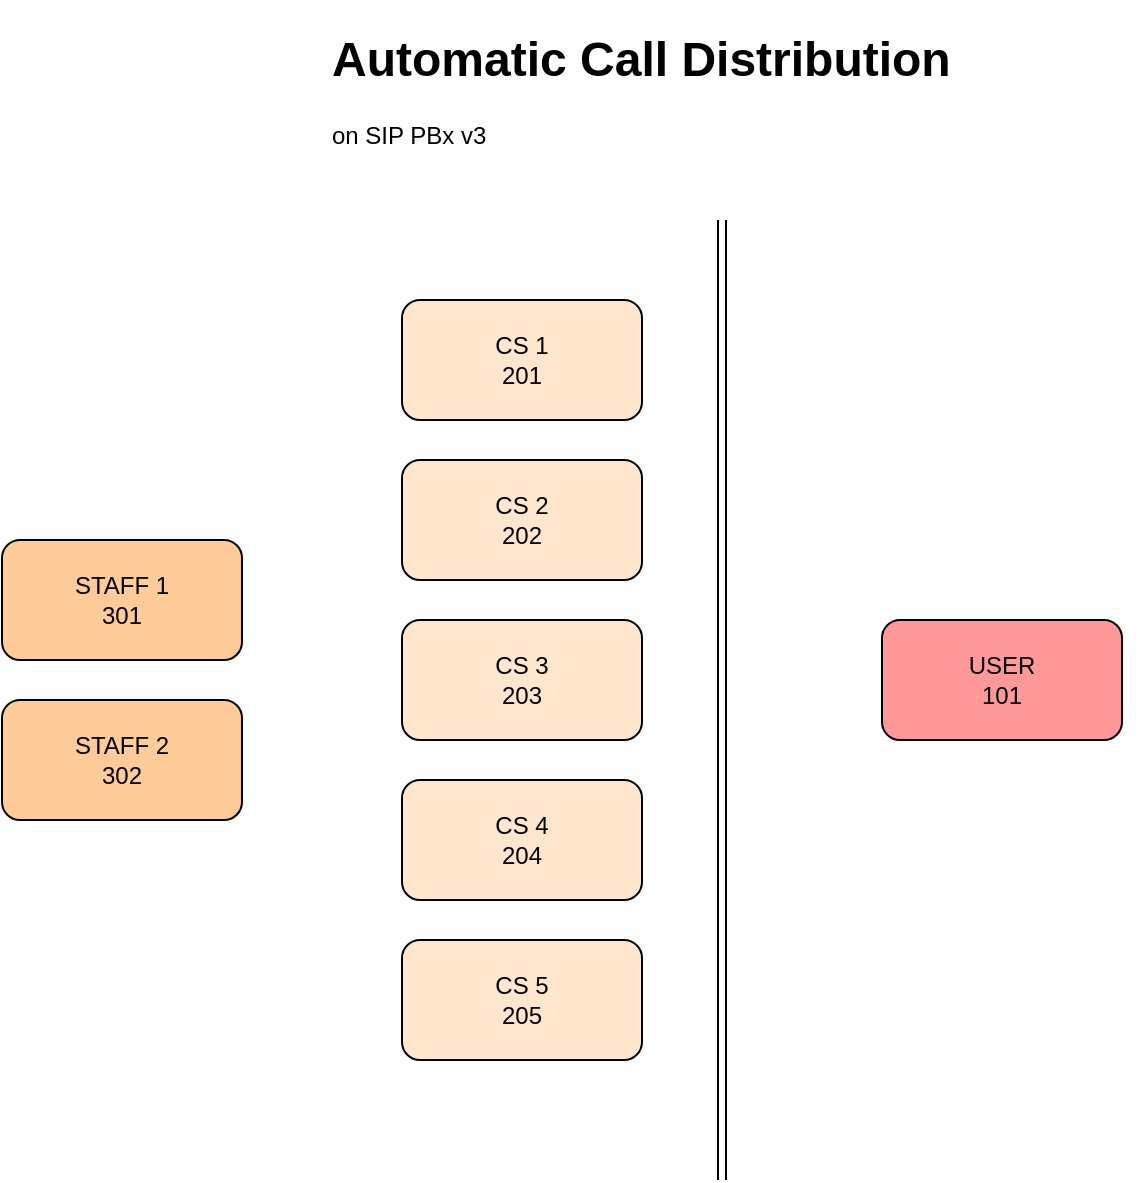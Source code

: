 <mxfile version="22.1.11" type="github">
  <diagram name="Page-1" id="wm8iPYi2ckH33cWcQ5Rt">
    <mxGraphModel dx="1194" dy="639" grid="1" gridSize="10" guides="1" tooltips="1" connect="1" arrows="1" fold="1" page="1" pageScale="1" pageWidth="4681" pageHeight="3300" math="0" shadow="0">
      <root>
        <mxCell id="0" />
        <mxCell id="1" parent="0" />
        <mxCell id="vzbgIujVN7UDoNvRMisL-1" value="&lt;h1&gt;Automatic Call Distribution&lt;/h1&gt;&lt;p&gt;on SIP PBx v3&lt;/p&gt;" style="text;html=1;strokeColor=none;fillColor=none;spacing=5;spacingTop=-20;whiteSpace=wrap;overflow=hidden;rounded=0;" parent="1" vertex="1">
          <mxGeometry x="200" y="140" width="410" height="90" as="geometry" />
        </mxCell>
        <mxCell id="vzbgIujVN7UDoNvRMisL-2" value="STAFF 1&lt;br&gt;301" style="rounded=1;whiteSpace=wrap;html=1;fillColor=#FFCC99;" parent="1" vertex="1">
          <mxGeometry x="40" y="400" width="120" height="60" as="geometry" />
        </mxCell>
        <mxCell id="vzbgIujVN7UDoNvRMisL-3" value="STAFF 2&lt;br&gt;302" style="rounded=1;whiteSpace=wrap;html=1;fillColor=#FFCC99;" parent="1" vertex="1">
          <mxGeometry x="40" y="480" width="120" height="60" as="geometry" />
        </mxCell>
        <mxCell id="vzbgIujVN7UDoNvRMisL-4" value="USER&lt;br&gt;101" style="rounded=1;whiteSpace=wrap;html=1;fillColor=#FF9999;" parent="1" vertex="1">
          <mxGeometry x="480" y="440" width="120" height="60" as="geometry" />
        </mxCell>
        <mxCell id="vzbgIujVN7UDoNvRMisL-5" value="CS 5&lt;br&gt;205" style="rounded=1;whiteSpace=wrap;html=1;fillColor=#FFE6CC;" parent="1" vertex="1">
          <mxGeometry x="240" y="600" width="120" height="60" as="geometry" />
        </mxCell>
        <mxCell id="vzbgIujVN7UDoNvRMisL-8" value="CS 2&lt;br&gt;202" style="rounded=1;whiteSpace=wrap;html=1;fillColor=#FFE6CC;" parent="1" vertex="1">
          <mxGeometry x="240" y="360" width="120" height="60" as="geometry" />
        </mxCell>
        <mxCell id="vzbgIujVN7UDoNvRMisL-9" value="CS 3&lt;br&gt;203" style="rounded=1;whiteSpace=wrap;html=1;fillColor=#FFE6CC;" parent="1" vertex="1">
          <mxGeometry x="240" y="440" width="120" height="60" as="geometry" />
        </mxCell>
        <mxCell id="vzbgIujVN7UDoNvRMisL-10" value="CS 4&lt;br&gt;204" style="rounded=1;whiteSpace=wrap;html=1;fillColor=#FFE6CC;" parent="1" vertex="1">
          <mxGeometry x="240" y="520" width="120" height="60" as="geometry" />
        </mxCell>
        <mxCell id="vzbgIujVN7UDoNvRMisL-14" value="CS 1&lt;br&gt;201" style="rounded=1;whiteSpace=wrap;html=1;fillColor=#FFE6CC;" parent="1" vertex="1">
          <mxGeometry x="240" y="280" width="120" height="60" as="geometry" />
        </mxCell>
        <mxCell id="vzbgIujVN7UDoNvRMisL-18" value="" style="endArrow=none;html=1;rounded=0;shape=link;" parent="1" edge="1">
          <mxGeometry width="50" height="50" relative="1" as="geometry">
            <mxPoint x="400" y="720" as="sourcePoint" />
            <mxPoint x="400" y="240" as="targetPoint" />
          </mxGeometry>
        </mxCell>
      </root>
    </mxGraphModel>
  </diagram>
</mxfile>
